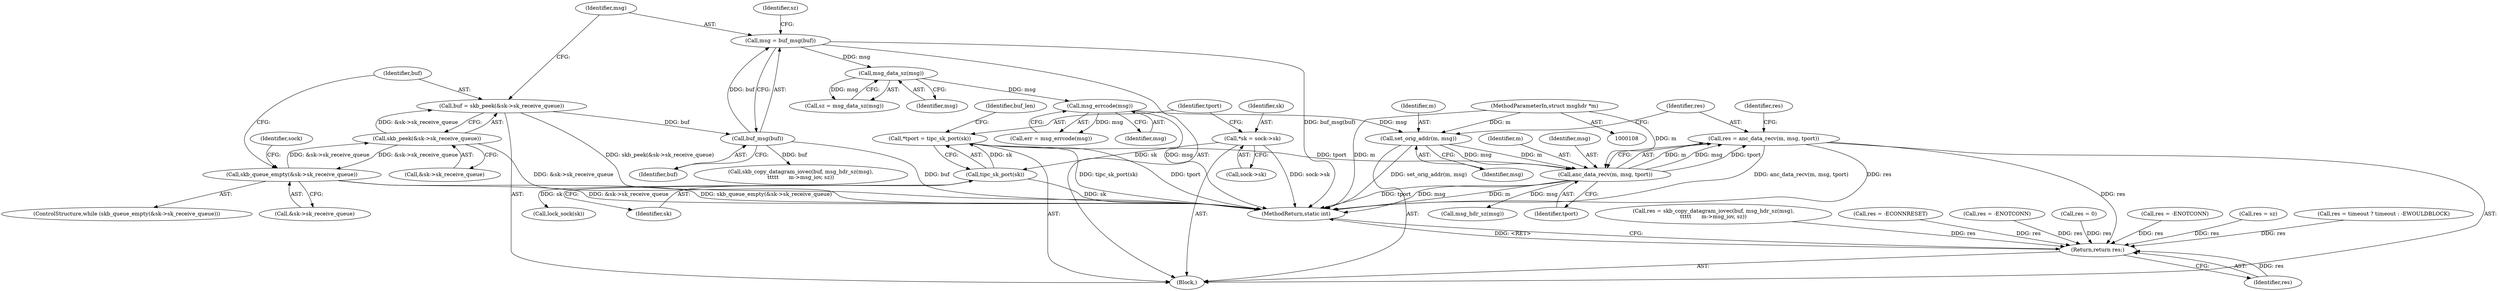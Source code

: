 digraph "0_linux_f3d3342602f8bcbf37d7c46641cb9bca7618eb1c_32@API" {
"1000239" [label="(Call,res = anc_data_recv(m, msg, tport))"];
"1000241" [label="(Call,anc_data_recv(m, msg, tport))"];
"1000236" [label="(Call,set_orig_addr(m, msg))"];
"1000111" [label="(MethodParameterIn,struct msghdr *m)"];
"1000224" [label="(Call,msg_errcode(msg))"];
"1000220" [label="(Call,msg_data_sz(msg))"];
"1000214" [label="(Call,msg = buf_msg(buf))"];
"1000216" [label="(Call,buf_msg(buf))"];
"1000207" [label="(Call,buf = skb_peek(&sk->sk_receive_queue))"];
"1000209" [label="(Call,skb_peek(&sk->sk_receive_queue))"];
"1000163" [label="(Call,skb_queue_empty(&sk->sk_receive_queue))"];
"1000122" [label="(Call,*tport = tipc_sk_port(sk))"];
"1000124" [label="(Call,tipc_sk_port(sk))"];
"1000116" [label="(Call,*sk = sock->sk)"];
"1000338" [label="(Return,return res;)"];
"1000209" [label="(Call,skb_peek(&sk->sk_receive_queue))"];
"1000224" [label="(Call,msg_errcode(msg))"];
"1000116" [label="(Call,*sk = sock->sk)"];
"1000124" [label="(Call,tipc_sk_port(sk))"];
"1000338" [label="(Return,return res;)"];
"1000241" [label="(Call,anc_data_recv(m, msg, tport))"];
"1000239" [label="(Call,res = anc_data_recv(m, msg, tport))"];
"1000114" [label="(Block,)"];
"1000279" [label="(Call,res = sz)"];
"1000220" [label="(Call,msg_data_sz(msg))"];
"1000218" [label="(Call,sz = msg_data_sz(msg))"];
"1000186" [label="(Call,res = timeout ? timeout : -EWOULDBLOCK)"];
"1000118" [label="(Call,sock->sk)"];
"1000210" [label="(Call,&sk->sk_receive_queue)"];
"1000123" [label="(Identifier,tport)"];
"1000125" [label="(Identifier,sk)"];
"1000164" [label="(Call,&sk->sk_receive_queue)"];
"1000162" [label="(ControlStructure,while (skb_queue_empty(&sk->sk_receive_queue)))"];
"1000219" [label="(Identifier,sz)"];
"1000266" [label="(Call,res = skb_copy_datagram_iovec(buf, msg_hdr_sz(msg),\n\t\t\t\t\t      m->msg_iov, sz))"];
"1000240" [label="(Identifier,res)"];
"1000217" [label="(Identifier,buf)"];
"1000214" [label="(Call,msg = buf_msg(buf))"];
"1000236" [label="(Call,set_orig_addr(m, msg))"];
"1000117" [label="(Identifier,sk)"];
"1000244" [label="(Identifier,tport)"];
"1000302" [label="(Call,res = -ECONNRESET)"];
"1000176" [label="(Call,res = -ENOTCONN)"];
"1000135" [label="(Identifier,buf_len)"];
"1000111" [label="(MethodParameterIn,struct msghdr *m)"];
"1000221" [label="(Identifier,msg)"];
"1000139" [label="(Call,lock_sock(sk))"];
"1000242" [label="(Identifier,m)"];
"1000215" [label="(Identifier,msg)"];
"1000237" [label="(Identifier,m)"];
"1000298" [label="(Call,res = 0)"];
"1000163" [label="(Call,skb_queue_empty(&sk->sk_receive_queue))"];
"1000238" [label="(Identifier,msg)"];
"1000149" [label="(Call,res = -ENOTCONN)"];
"1000243" [label="(Identifier,msg)"];
"1000340" [label="(MethodReturn,static int)"];
"1000268" [label="(Call,skb_copy_datagram_iovec(buf, msg_hdr_sz(msg),\n\t\t\t\t\t      m->msg_iov, sz))"];
"1000122" [label="(Call,*tport = tipc_sk_port(sk))"];
"1000225" [label="(Identifier,msg)"];
"1000208" [label="(Identifier,buf)"];
"1000216" [label="(Call,buf_msg(buf))"];
"1000172" [label="(Identifier,sock)"];
"1000246" [label="(Identifier,res)"];
"1000222" [label="(Call,err = msg_errcode(msg))"];
"1000270" [label="(Call,msg_hdr_sz(msg))"];
"1000339" [label="(Identifier,res)"];
"1000207" [label="(Call,buf = skb_peek(&sk->sk_receive_queue))"];
"1000239" -> "1000114"  [label="AST: "];
"1000239" -> "1000241"  [label="CFG: "];
"1000240" -> "1000239"  [label="AST: "];
"1000241" -> "1000239"  [label="AST: "];
"1000246" -> "1000239"  [label="CFG: "];
"1000239" -> "1000340"  [label="DDG: res"];
"1000239" -> "1000340"  [label="DDG: anc_data_recv(m, msg, tport)"];
"1000241" -> "1000239"  [label="DDG: m"];
"1000241" -> "1000239"  [label="DDG: msg"];
"1000241" -> "1000239"  [label="DDG: tport"];
"1000239" -> "1000338"  [label="DDG: res"];
"1000241" -> "1000244"  [label="CFG: "];
"1000242" -> "1000241"  [label="AST: "];
"1000243" -> "1000241"  [label="AST: "];
"1000244" -> "1000241"  [label="AST: "];
"1000241" -> "1000340"  [label="DDG: m"];
"1000241" -> "1000340"  [label="DDG: tport"];
"1000241" -> "1000340"  [label="DDG: msg"];
"1000236" -> "1000241"  [label="DDG: m"];
"1000236" -> "1000241"  [label="DDG: msg"];
"1000111" -> "1000241"  [label="DDG: m"];
"1000122" -> "1000241"  [label="DDG: tport"];
"1000241" -> "1000270"  [label="DDG: msg"];
"1000236" -> "1000114"  [label="AST: "];
"1000236" -> "1000238"  [label="CFG: "];
"1000237" -> "1000236"  [label="AST: "];
"1000238" -> "1000236"  [label="AST: "];
"1000240" -> "1000236"  [label="CFG: "];
"1000236" -> "1000340"  [label="DDG: set_orig_addr(m, msg)"];
"1000111" -> "1000236"  [label="DDG: m"];
"1000224" -> "1000236"  [label="DDG: msg"];
"1000111" -> "1000108"  [label="AST: "];
"1000111" -> "1000340"  [label="DDG: m"];
"1000224" -> "1000222"  [label="AST: "];
"1000224" -> "1000225"  [label="CFG: "];
"1000225" -> "1000224"  [label="AST: "];
"1000222" -> "1000224"  [label="CFG: "];
"1000224" -> "1000340"  [label="DDG: msg"];
"1000224" -> "1000222"  [label="DDG: msg"];
"1000220" -> "1000224"  [label="DDG: msg"];
"1000220" -> "1000218"  [label="AST: "];
"1000220" -> "1000221"  [label="CFG: "];
"1000221" -> "1000220"  [label="AST: "];
"1000218" -> "1000220"  [label="CFG: "];
"1000220" -> "1000218"  [label="DDG: msg"];
"1000214" -> "1000220"  [label="DDG: msg"];
"1000214" -> "1000114"  [label="AST: "];
"1000214" -> "1000216"  [label="CFG: "];
"1000215" -> "1000214"  [label="AST: "];
"1000216" -> "1000214"  [label="AST: "];
"1000219" -> "1000214"  [label="CFG: "];
"1000214" -> "1000340"  [label="DDG: buf_msg(buf)"];
"1000216" -> "1000214"  [label="DDG: buf"];
"1000216" -> "1000217"  [label="CFG: "];
"1000217" -> "1000216"  [label="AST: "];
"1000216" -> "1000340"  [label="DDG: buf"];
"1000207" -> "1000216"  [label="DDG: buf"];
"1000216" -> "1000268"  [label="DDG: buf"];
"1000207" -> "1000114"  [label="AST: "];
"1000207" -> "1000209"  [label="CFG: "];
"1000208" -> "1000207"  [label="AST: "];
"1000209" -> "1000207"  [label="AST: "];
"1000215" -> "1000207"  [label="CFG: "];
"1000207" -> "1000340"  [label="DDG: skb_peek(&sk->sk_receive_queue)"];
"1000209" -> "1000207"  [label="DDG: &sk->sk_receive_queue"];
"1000209" -> "1000210"  [label="CFG: "];
"1000210" -> "1000209"  [label="AST: "];
"1000209" -> "1000340"  [label="DDG: &sk->sk_receive_queue"];
"1000209" -> "1000163"  [label="DDG: &sk->sk_receive_queue"];
"1000163" -> "1000209"  [label="DDG: &sk->sk_receive_queue"];
"1000163" -> "1000162"  [label="AST: "];
"1000163" -> "1000164"  [label="CFG: "];
"1000164" -> "1000163"  [label="AST: "];
"1000172" -> "1000163"  [label="CFG: "];
"1000208" -> "1000163"  [label="CFG: "];
"1000163" -> "1000340"  [label="DDG: &sk->sk_receive_queue"];
"1000163" -> "1000340"  [label="DDG: skb_queue_empty(&sk->sk_receive_queue)"];
"1000122" -> "1000114"  [label="AST: "];
"1000122" -> "1000124"  [label="CFG: "];
"1000123" -> "1000122"  [label="AST: "];
"1000124" -> "1000122"  [label="AST: "];
"1000135" -> "1000122"  [label="CFG: "];
"1000122" -> "1000340"  [label="DDG: tport"];
"1000122" -> "1000340"  [label="DDG: tipc_sk_port(sk)"];
"1000124" -> "1000122"  [label="DDG: sk"];
"1000124" -> "1000125"  [label="CFG: "];
"1000125" -> "1000124"  [label="AST: "];
"1000124" -> "1000340"  [label="DDG: sk"];
"1000116" -> "1000124"  [label="DDG: sk"];
"1000124" -> "1000139"  [label="DDG: sk"];
"1000116" -> "1000114"  [label="AST: "];
"1000116" -> "1000118"  [label="CFG: "];
"1000117" -> "1000116"  [label="AST: "];
"1000118" -> "1000116"  [label="AST: "];
"1000123" -> "1000116"  [label="CFG: "];
"1000116" -> "1000340"  [label="DDG: sock->sk"];
"1000338" -> "1000114"  [label="AST: "];
"1000338" -> "1000339"  [label="CFG: "];
"1000339" -> "1000338"  [label="AST: "];
"1000340" -> "1000338"  [label="CFG: "];
"1000338" -> "1000340"  [label="DDG: <RET>"];
"1000339" -> "1000338"  [label="DDG: res"];
"1000186" -> "1000338"  [label="DDG: res"];
"1000279" -> "1000338"  [label="DDG: res"];
"1000302" -> "1000338"  [label="DDG: res"];
"1000298" -> "1000338"  [label="DDG: res"];
"1000266" -> "1000338"  [label="DDG: res"];
"1000176" -> "1000338"  [label="DDG: res"];
"1000149" -> "1000338"  [label="DDG: res"];
}
